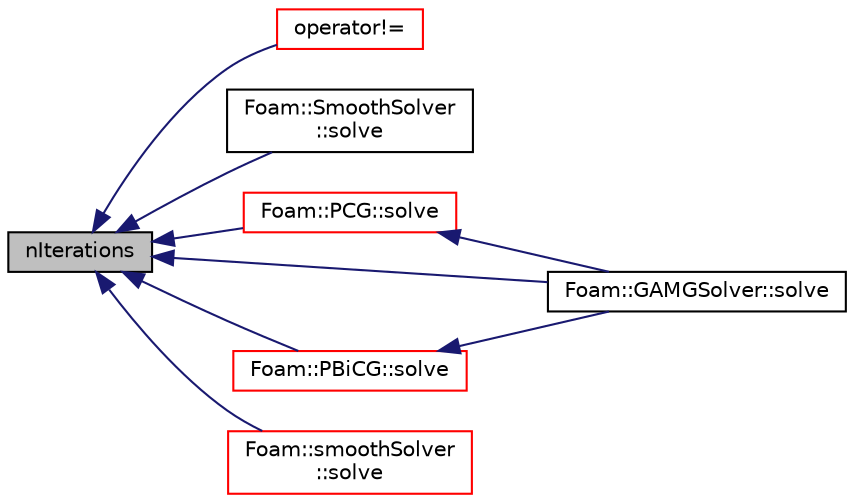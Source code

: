 digraph "nIterations"
{
  bgcolor="transparent";
  edge [fontname="Helvetica",fontsize="10",labelfontname="Helvetica",labelfontsize="10"];
  node [fontname="Helvetica",fontsize="10",shape=record];
  rankdir="LR";
  Node1 [label="nIterations",height=0.2,width=0.4,color="black", fillcolor="grey75", style="filled", fontcolor="black"];
  Node1 -> Node2 [dir="back",color="midnightblue",fontsize="10",style="solid",fontname="Helvetica"];
  Node2 [label="operator!=",height=0.2,width=0.4,color="red",URL="$a02383.html#a3f3292460aad035e6513f104fb88ce09"];
  Node1 -> Node3 [dir="back",color="midnightblue",fontsize="10",style="solid",fontname="Helvetica"];
  Node3 [label="Foam::SmoothSolver\l::solve",height=0.2,width=0.4,color="black",URL="$a02360.html#a6020d3a68339ab1a050e90633b70ca5a",tooltip="Solve the matrix with this solver. "];
  Node1 -> Node4 [dir="back",color="midnightblue",fontsize="10",style="solid",fontname="Helvetica"];
  Node4 [label="Foam::PCG::solve",height=0.2,width=0.4,color="red",URL="$a01824.html#a67060ce780f6992862e39b0d82c37aa0",tooltip="Solve the matrix with this solver. "];
  Node4 -> Node5 [dir="back",color="midnightblue",fontsize="10",style="solid",fontname="Helvetica"];
  Node5 [label="Foam::GAMGSolver::solve",height=0.2,width=0.4,color="black",URL="$a00901.html#a67060ce780f6992862e39b0d82c37aa0",tooltip="Solve. "];
  Node1 -> Node6 [dir="back",color="midnightblue",fontsize="10",style="solid",fontname="Helvetica"];
  Node6 [label="Foam::PBiCG::solve",height=0.2,width=0.4,color="red",URL="$a01822.html#a67060ce780f6992862e39b0d82c37aa0",tooltip="Solve the matrix with this solver. "];
  Node6 -> Node5 [dir="back",color="midnightblue",fontsize="10",style="solid",fontname="Helvetica"];
  Node1 -> Node7 [dir="back",color="midnightblue",fontsize="10",style="solid",fontname="Helvetica"];
  Node7 [label="Foam::smoothSolver\l::solve",height=0.2,width=0.4,color="red",URL="$a02361.html#a67060ce780f6992862e39b0d82c37aa0",tooltip="Solve the matrix with this solver. "];
  Node1 -> Node5 [dir="back",color="midnightblue",fontsize="10",style="solid",fontname="Helvetica"];
}

